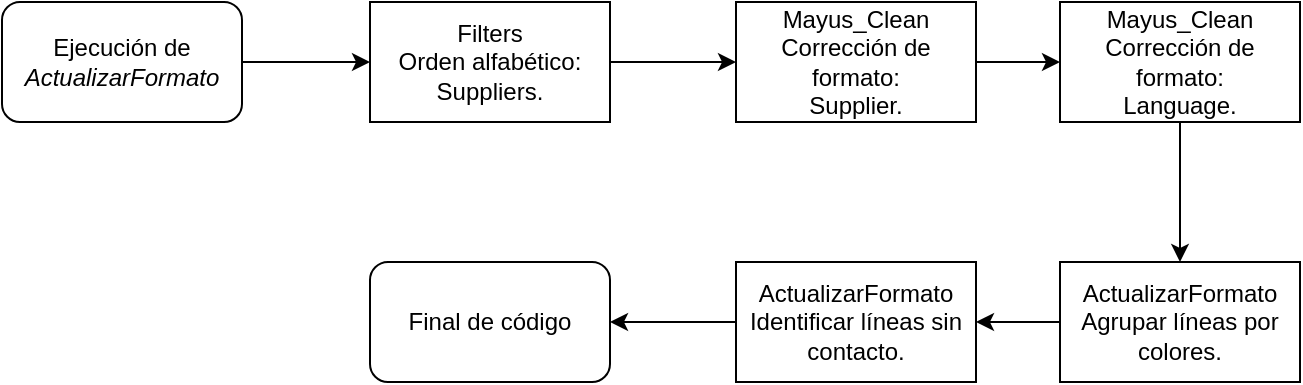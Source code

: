 <mxfile version="20.2.3" type="github"><diagram id="kvO2rfPQZg51qdpVURxD" name="Page-1"><mxGraphModel dx="1422" dy="762" grid="0" gridSize="10" guides="1" tooltips="1" connect="1" arrows="1" fold="1" page="1" pageScale="1" pageWidth="827" pageHeight="1169" math="0" shadow="0"><root><mxCell id="0"/><mxCell id="1" parent="0"/><mxCell id="9mVlDFkytRqsb_wrqnf--6" style="edgeStyle=orthogonalEdgeStyle;rounded=0;orthogonalLoop=1;jettySize=auto;html=1;" parent="1" source="9mVlDFkytRqsb_wrqnf--2" target="9mVlDFkytRqsb_wrqnf--4" edge="1"><mxGeometry relative="1" as="geometry"/></mxCell><mxCell id="9mVlDFkytRqsb_wrqnf--2" value="Filters&lt;br&gt;Orden alfabético:&lt;br&gt;Suppliers." style="rounded=0;whiteSpace=wrap;html=1;" parent="1" vertex="1"><mxGeometry x="305" y="230" width="120" height="60" as="geometry"/></mxCell><mxCell id="9mVlDFkytRqsb_wrqnf--8" value="" style="edgeStyle=orthogonalEdgeStyle;rounded=0;orthogonalLoop=1;jettySize=auto;html=1;fontFamily=Helvetica;fontSize=12;" parent="1" source="9mVlDFkytRqsb_wrqnf--4" target="9mVlDFkytRqsb_wrqnf--7" edge="1"><mxGeometry relative="1" as="geometry"/></mxCell><mxCell id="9mVlDFkytRqsb_wrqnf--4" value="Mayus_Clean&lt;br&gt;Corrección de formato:&lt;br&gt;Supplier." style="rounded=0;whiteSpace=wrap;html=1;" parent="1" vertex="1"><mxGeometry x="488" y="230" width="120" height="60" as="geometry"/></mxCell><mxCell id="9mVlDFkytRqsb_wrqnf--10" value="" style="edgeStyle=orthogonalEdgeStyle;rounded=0;orthogonalLoop=1;jettySize=auto;html=1;fontFamily=Helvetica;fontSize=12;" parent="1" source="9mVlDFkytRqsb_wrqnf--7" target="9mVlDFkytRqsb_wrqnf--9" edge="1"><mxGeometry relative="1" as="geometry"/></mxCell><mxCell id="9mVlDFkytRqsb_wrqnf--7" value="Mayus_Clean&lt;br&gt;Corrección de formato:&lt;br&gt;&lt;span style=&quot;line-height: 12.84px;&quot;&gt;Language&lt;/span&gt;." style="rounded=0;whiteSpace=wrap;html=1;" parent="1" vertex="1"><mxGeometry x="650" y="230" width="120" height="60" as="geometry"/></mxCell><mxCell id="9mVlDFkytRqsb_wrqnf--12" value="" style="edgeStyle=orthogonalEdgeStyle;rounded=0;orthogonalLoop=1;jettySize=auto;html=1;fontFamily=Helvetica;fontSize=12;" parent="1" source="9mVlDFkytRqsb_wrqnf--9" target="9mVlDFkytRqsb_wrqnf--11" edge="1"><mxGeometry relative="1" as="geometry"/></mxCell><mxCell id="9mVlDFkytRqsb_wrqnf--9" value="ActualizarFormato&lt;br&gt;Agrupar líneas por colores." style="rounded=0;whiteSpace=wrap;html=1;" parent="1" vertex="1"><mxGeometry x="650" y="360" width="120" height="60" as="geometry"/></mxCell><mxCell id="QAvV1A15yMeC2CXfuwUJ-4" style="edgeStyle=orthogonalEdgeStyle;rounded=0;orthogonalLoop=1;jettySize=auto;html=1;entryX=1;entryY=0.5;entryDx=0;entryDy=0;" edge="1" parent="1" source="9mVlDFkytRqsb_wrqnf--11" target="QAvV1A15yMeC2CXfuwUJ-3"><mxGeometry relative="1" as="geometry"/></mxCell><mxCell id="9mVlDFkytRqsb_wrqnf--11" value="ActualizarFormato&lt;br&gt;Identificar líneas sin contacto." style="rounded=0;whiteSpace=wrap;html=1;" parent="1" vertex="1"><mxGeometry x="488" y="360" width="120" height="60" as="geometry"/></mxCell><mxCell id="QAvV1A15yMeC2CXfuwUJ-2" style="edgeStyle=orthogonalEdgeStyle;rounded=0;orthogonalLoop=1;jettySize=auto;html=1;entryX=0;entryY=0.5;entryDx=0;entryDy=0;" edge="1" parent="1" source="QAvV1A15yMeC2CXfuwUJ-1" target="9mVlDFkytRqsb_wrqnf--2"><mxGeometry relative="1" as="geometry"/></mxCell><mxCell id="QAvV1A15yMeC2CXfuwUJ-1" value="Ejecución de&lt;br&gt;&lt;i&gt;ActualizarFormato&lt;/i&gt;" style="whiteSpace=wrap;html=1;rounded=1;" vertex="1" parent="1"><mxGeometry x="121" y="230" width="120" height="60" as="geometry"/></mxCell><mxCell id="QAvV1A15yMeC2CXfuwUJ-3" value="Final de código" style="rounded=1;whiteSpace=wrap;html=1;" vertex="1" parent="1"><mxGeometry x="305" y="360" width="120" height="60" as="geometry"/></mxCell></root></mxGraphModel></diagram></mxfile>